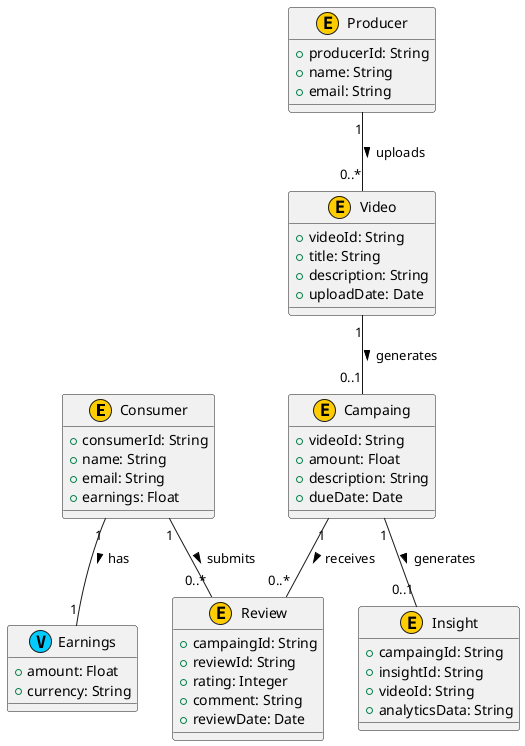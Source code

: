 @startuml

!define ENTITY(x) class x << (E,#FFCC00) >>
!define VALUE_OBJECT(x) class x << (V,#00CCFF) >>
!define AGGREGATE(x) class x << (A,#CCFFCC) >>

ENTITY(Consumer) {
    +consumerId: String
    +name: String
    +email: String
    +earnings: Float
}

ENTITY(Producer) {
    +producerId: String
    +name: String
    +email: String
}

ENTITY(Video) {
    +videoId: String
    +title: String
    +description: String
    +uploadDate: Date
}

ENTITY(Campaing) {
    +videoId: String
    +amount: Float
    +description: String
    +dueDate: Date
}

ENTITY(Review) {
    +campaingId: String
    +reviewId: String
    +rating: Integer
    +comment: String
    +reviewDate: Date
}

ENTITY(Insight) {
    +campaingId: String
    +insightId: String
    +videoId: String
    +analyticsData: String
}

VALUE_OBJECT(Earnings) {
    +amount: Float
    +currency: String
}

Consumer "1" -- "0..*" Review : submits >
Consumer "1" -- "1" Earnings : has >
Producer "1" -- "0..*" Video : uploads >
Campaing "1" -- "0..*" Review : receives >
Campaing "1" -- "0..1" Insight : generates >
Video  "1" -- "0..1" Campaing : generates >

@enduml
